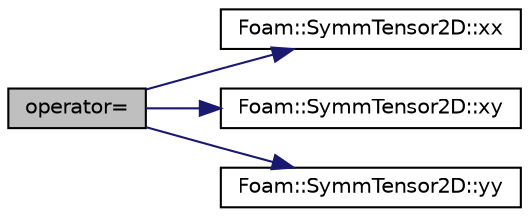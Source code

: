 digraph "operator="
{
  bgcolor="transparent";
  edge [fontname="Helvetica",fontsize="10",labelfontname="Helvetica",labelfontsize="10"];
  node [fontname="Helvetica",fontsize="10",shape=record];
  rankdir="LR";
  Node96 [label="operator=",height=0.2,width=0.4,color="black", fillcolor="grey75", style="filled", fontcolor="black"];
  Node96 -> Node97 [color="midnightblue",fontsize="10",style="solid",fontname="Helvetica"];
  Node97 [label="Foam::SymmTensor2D::xx",height=0.2,width=0.4,color="black",URL="$a29621.html#a1b97c7c1ed81b4fb23da8dcb71a8cd2a"];
  Node96 -> Node98 [color="midnightblue",fontsize="10",style="solid",fontname="Helvetica"];
  Node98 [label="Foam::SymmTensor2D::xy",height=0.2,width=0.4,color="black",URL="$a29621.html#aab470ae2a5eeac8c33a7b6abac6b39b3"];
  Node96 -> Node99 [color="midnightblue",fontsize="10",style="solid",fontname="Helvetica"];
  Node99 [label="Foam::SymmTensor2D::yy",height=0.2,width=0.4,color="black",URL="$a29621.html#aba9d77023a5662b9c2d3639d5de555a0"];
}
